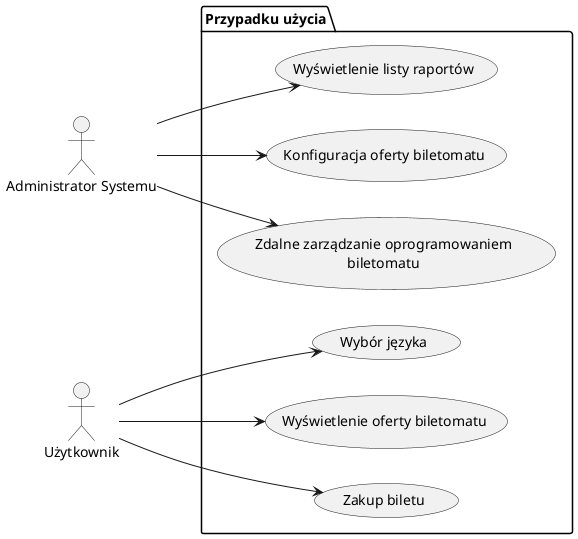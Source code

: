 @startuml 

left to right direction

actor "Użytkownik" as User
actor "Administrator Systemu" as Admin

package "Przypadku użycia" {
usecase "Wyświetlenie listy raportów" as UC1
usecase "Konfiguracja oferty biletomatu" as UC2
usecase "Wyświetlenie oferty biletomatu" as UC3
usecase "Wybór języka" as UC4
usecase "Zakup biletu" as UC_Bilet
usecase "Zdalne zarządzanie oprogramowaniem\nbiletomatu" as UC_Zarządzanie
}

Admin -> UC1
User -> UC3
Admin -> UC2
User -> UC4
User --> UC_Bilet
Admin --> UC_Zarządzanie
